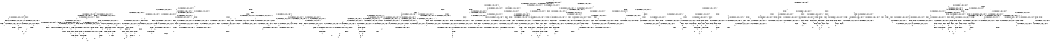 digraph BCG {
size = "7, 10.5";
center = TRUE;
node [shape = circle];
0 [peripheries = 2];
0 -> 1 [label = "EX !0 !ATOMIC_EXCH_BRANCH (1, +1, TRUE, +0, 2, TRUE) !{0}"];
0 -> 2 [label = "EX !2 !ATOMIC_EXCH_BRANCH (1, +0, FALSE, +0, 1, TRUE) !{0}"];
0 -> 3 [label = "EX !1 !ATOMIC_EXCH_BRANCH (2, +1, TRUE, +0, 2, TRUE) !{0}"];
0 -> 4 [label = "EX !0 !ATOMIC_EXCH_BRANCH (1, +1, TRUE, +0, 2, TRUE) !{0}"];
1 -> 5 [label = "EX !2 !ATOMIC_EXCH_BRANCH (1, +0, FALSE, +0, 1, FALSE) !{0}"];
1 -> 6 [label = "EX !1 !ATOMIC_EXCH_BRANCH (2, +1, TRUE, +0, 2, TRUE) !{0}"];
1 -> 7 [label = "TERMINATE !0"];
2 -> 2 [label = "EX !2 !ATOMIC_EXCH_BRANCH (1, +0, FALSE, +0, 1, TRUE) !{0, 2}"];
2 -> 8 [label = "EX !0 !ATOMIC_EXCH_BRANCH (1, +1, TRUE, +0, 2, TRUE) !{0, 2}"];
2 -> 9 [label = "EX !1 !ATOMIC_EXCH_BRANCH (2, +1, TRUE, +0, 2, TRUE) !{0, 2}"];
2 -> 10 [label = "EX !0 !ATOMIC_EXCH_BRANCH (1, +1, TRUE, +0, 2, TRUE) !{0, 2}"];
3 -> 11 [label = "EX !0 !ATOMIC_EXCH_BRANCH (1, +1, TRUE, +0, 2, TRUE) !{0, 1}"];
3 -> 12 [label = "EX !2 !ATOMIC_EXCH_BRANCH (1, +0, FALSE, +0, 1, TRUE) !{0, 1}"];
3 -> 13 [label = "TERMINATE !1"];
3 -> 14 [label = "EX !0 !ATOMIC_EXCH_BRANCH (1, +1, TRUE, +0, 2, TRUE) !{0, 1}"];
4 -> 15 [label = "EX !2 !ATOMIC_EXCH_BRANCH (1, +0, FALSE, +0, 1, FALSE) !{0}"];
4 -> 16 [label = "EX !1 !ATOMIC_EXCH_BRANCH (2, +1, TRUE, +0, 2, TRUE) !{0}"];
4 -> 17 [label = "TERMINATE !0"];
5 -> 18 [label = "EX !2 !ATOMIC_EXCH_BRANCH (2, +0, FALSE, +0, 2, TRUE) !{0, 2}"];
5 -> 19 [label = "EX !1 !ATOMIC_EXCH_BRANCH (2, +1, TRUE, +0, 2, TRUE) !{0, 2}"];
5 -> 20 [label = "TERMINATE !0"];
6 -> 21 [label = "EX !2 !ATOMIC_EXCH_BRANCH (1, +0, FALSE, +0, 1, FALSE) !{0, 1}"];
6 -> 22 [label = "TERMINATE !0"];
6 -> 23 [label = "TERMINATE !1"];
7 -> 24 [label = "EX !1 !ATOMIC_EXCH_BRANCH (2, +1, TRUE, +0, 2, TRUE) !{1}"];
7 -> 25 [label = "EX !2 !ATOMIC_EXCH_BRANCH (1, +0, FALSE, +0, 1, FALSE) !{1}"];
7 -> 26 [label = "EX !1 !ATOMIC_EXCH_BRANCH (2, +1, TRUE, +0, 2, TRUE) !{1}"];
8 -> 5 [label = "EX !2 !ATOMIC_EXCH_BRANCH (1, +0, FALSE, +0, 1, FALSE) !{0, 2}"];
8 -> 27 [label = "EX !1 !ATOMIC_EXCH_BRANCH (2, +1, TRUE, +0, 2, TRUE) !{0, 2}"];
8 -> 28 [label = "TERMINATE !0"];
9 -> 12 [label = "EX !2 !ATOMIC_EXCH_BRANCH (1, +0, FALSE, +0, 1, TRUE) !{0, 1, 2}"];
9 -> 29 [label = "EX !0 !ATOMIC_EXCH_BRANCH (1, +1, TRUE, +0, 2, TRUE) !{0, 1, 2}"];
9 -> 30 [label = "TERMINATE !1"];
9 -> 31 [label = "EX !0 !ATOMIC_EXCH_BRANCH (1, +1, TRUE, +0, 2, TRUE) !{0, 1, 2}"];
10 -> 32 [label = "EX !2 !ATOMIC_EXCH_BRANCH (1, +0, FALSE, +0, 1, FALSE) !{0, 2}"];
10 -> 33 [label = "EX !2 !ATOMIC_EXCH_BRANCH (1, +0, FALSE, +0, 1, FALSE) !{0, 2}"];
10 -> 34 [label = "EX !1 !ATOMIC_EXCH_BRANCH (2, +1, TRUE, +0, 2, TRUE) !{0, 2}"];
10 -> 35 [label = "TERMINATE !0"];
11 -> 21 [label = "EX !2 !ATOMIC_EXCH_BRANCH (1, +0, FALSE, +0, 1, FALSE) !{0, 1}"];
11 -> 22 [label = "TERMINATE !0"];
11 -> 23 [label = "TERMINATE !1"];
12 -> 12 [label = "EX !2 !ATOMIC_EXCH_BRANCH (1, +0, FALSE, +0, 1, TRUE) !{0, 1, 2}"];
12 -> 29 [label = "EX !0 !ATOMIC_EXCH_BRANCH (1, +1, TRUE, +0, 2, TRUE) !{0, 1, 2}"];
12 -> 30 [label = "TERMINATE !1"];
12 -> 31 [label = "EX !0 !ATOMIC_EXCH_BRANCH (1, +1, TRUE, +0, 2, TRUE) !{0, 1, 2}"];
13 -> 36 [label = "EX !0 !ATOMIC_EXCH_BRANCH (1, +1, TRUE, +0, 2, TRUE) !{0}"];
13 -> 37 [label = "EX !2 !ATOMIC_EXCH_BRANCH (1, +0, FALSE, +0, 1, TRUE) !{0}"];
13 -> 38 [label = "EX !0 !ATOMIC_EXCH_BRANCH (1, +1, TRUE, +0, 2, TRUE) !{0}"];
14 -> 39 [label = "EX !2 !ATOMIC_EXCH_BRANCH (1, +0, FALSE, +0, 1, FALSE) !{0, 1}"];
14 -> 40 [label = "TERMINATE !0"];
14 -> 41 [label = "TERMINATE !1"];
15 -> 42 [label = "EX !2 !ATOMIC_EXCH_BRANCH (2, +0, FALSE, +0, 2, TRUE) !{0, 2}"];
15 -> 43 [label = "EX !1 !ATOMIC_EXCH_BRANCH (2, +1, TRUE, +0, 2, TRUE) !{0, 2}"];
15 -> 44 [label = "TERMINATE !0"];
16 -> 45 [label = "EX !2 !ATOMIC_EXCH_BRANCH (1, +0, FALSE, +0, 1, FALSE) !{0, 1}"];
16 -> 46 [label = "TERMINATE !0"];
16 -> 47 [label = "TERMINATE !1"];
17 -> 48 [label = "EX !1 !ATOMIC_EXCH_BRANCH (2, +1, TRUE, +0, 2, TRUE) !{1}"];
17 -> 49 [label = "EX !2 !ATOMIC_EXCH_BRANCH (1, +0, FALSE, +0, 1, FALSE) !{1}"];
18 -> 18 [label = "EX !2 !ATOMIC_EXCH_BRANCH (2, +0, FALSE, +0, 2, TRUE) !{0, 2}"];
18 -> 19 [label = "EX !1 !ATOMIC_EXCH_BRANCH (2, +1, TRUE, +0, 2, TRUE) !{0, 2}"];
18 -> 20 [label = "TERMINATE !0"];
19 -> 50 [label = "EX !2 !ATOMIC_EXCH_BRANCH (2, +0, FALSE, +0, 2, FALSE) !{0, 1, 2}"];
19 -> 51 [label = "TERMINATE !0"];
19 -> 52 [label = "TERMINATE !1"];
20 -> 53 [label = "EX !2 !ATOMIC_EXCH_BRANCH (2, +0, FALSE, +0, 2, TRUE) !{1, 2}"];
20 -> 54 [label = "EX !1 !ATOMIC_EXCH_BRANCH (2, +1, TRUE, +0, 2, TRUE) !{1, 2}"];
20 -> 55 [label = "EX !1 !ATOMIC_EXCH_BRANCH (2, +1, TRUE, +0, 2, TRUE) !{1, 2}"];
21 -> 50 [label = "EX !2 !ATOMIC_EXCH_BRANCH (2, +0, FALSE, +0, 2, FALSE) !{0, 1, 2}"];
21 -> 51 [label = "TERMINATE !0"];
21 -> 52 [label = "TERMINATE !1"];
22 -> 56 [label = "EX !2 !ATOMIC_EXCH_BRANCH (1, +0, FALSE, +0, 1, FALSE) !{1}"];
22 -> 57 [label = "TERMINATE !1"];
23 -> 58 [label = "EX !2 !ATOMIC_EXCH_BRANCH (1, +0, FALSE, +0, 1, FALSE) !{0}"];
23 -> 59 [label = "TERMINATE !0"];
24 -> 56 [label = "EX !2 !ATOMIC_EXCH_BRANCH (1, +0, FALSE, +0, 1, FALSE) !{1}"];
24 -> 57 [label = "TERMINATE !1"];
25 -> 53 [label = "EX !2 !ATOMIC_EXCH_BRANCH (2, +0, FALSE, +0, 2, TRUE) !{1, 2}"];
25 -> 54 [label = "EX !1 !ATOMIC_EXCH_BRANCH (2, +1, TRUE, +0, 2, TRUE) !{1, 2}"];
25 -> 55 [label = "EX !1 !ATOMIC_EXCH_BRANCH (2, +1, TRUE, +0, 2, TRUE) !{1, 2}"];
26 -> 60 [label = "EX !2 !ATOMIC_EXCH_BRANCH (1, +0, FALSE, +0, 1, FALSE) !{1}"];
26 -> 61 [label = "TERMINATE !1"];
27 -> 21 [label = "EX !2 !ATOMIC_EXCH_BRANCH (1, +0, FALSE, +0, 1, FALSE) !{0, 1, 2}"];
27 -> 62 [label = "TERMINATE !0"];
27 -> 63 [label = "TERMINATE !1"];
28 -> 25 [label = "EX !2 !ATOMIC_EXCH_BRANCH (1, +0, FALSE, +0, 1, FALSE) !{1, 2}"];
28 -> 64 [label = "EX !1 !ATOMIC_EXCH_BRANCH (2, +1, TRUE, +0, 2, TRUE) !{1, 2}"];
28 -> 65 [label = "EX !1 !ATOMIC_EXCH_BRANCH (2, +1, TRUE, +0, 2, TRUE) !{1, 2}"];
29 -> 21 [label = "EX !2 !ATOMIC_EXCH_BRANCH (1, +0, FALSE, +0, 1, FALSE) !{0, 1, 2}"];
29 -> 62 [label = "TERMINATE !0"];
29 -> 63 [label = "TERMINATE !1"];
30 -> 37 [label = "EX !2 !ATOMIC_EXCH_BRANCH (1, +0, FALSE, +0, 1, TRUE) !{0, 2}"];
30 -> 66 [label = "EX !0 !ATOMIC_EXCH_BRANCH (1, +1, TRUE, +0, 2, TRUE) !{0, 2}"];
30 -> 67 [label = "EX !0 !ATOMIC_EXCH_BRANCH (1, +1, TRUE, +0, 2, TRUE) !{0, 2}"];
31 -> 68 [label = "EX !2 !ATOMIC_EXCH_BRANCH (1, +0, FALSE, +0, 1, FALSE) !{0, 1, 2}"];
31 -> 69 [label = "TERMINATE !0"];
31 -> 70 [label = "TERMINATE !1"];
32 -> 71 [label = "EX !2 !ATOMIC_EXCH_BRANCH (2, +0, FALSE, +0, 2, TRUE) !{0, 2}"];
32 -> 72 [label = "EX !1 !ATOMIC_EXCH_BRANCH (2, +1, TRUE, +0, 2, TRUE) !{0, 2}"];
32 -> 73 [label = "TERMINATE !0"];
33 -> 71 [label = "EX !2 !ATOMIC_EXCH_BRANCH (2, +0, FALSE, +0, 2, TRUE) !{0, 2}"];
33 -> 74 [label = "EX !2 !ATOMIC_EXCH_BRANCH (2, +0, FALSE, +0, 2, TRUE) !{0, 2}"];
33 -> 75 [label = "EX !1 !ATOMIC_EXCH_BRANCH (2, +1, TRUE, +0, 2, TRUE) !{0, 2}"];
33 -> 76 [label = "TERMINATE !0"];
34 -> 77 [label = "EX !2 !ATOMIC_EXCH_BRANCH (1, +0, FALSE, +0, 1, FALSE) !{0, 1, 2}"];
34 -> 78 [label = "TERMINATE !0"];
34 -> 79 [label = "TERMINATE !1"];
35 -> 80 [label = "EX !2 !ATOMIC_EXCH_BRANCH (1, +0, FALSE, +0, 1, FALSE) !{1, 2}"];
35 -> 81 [label = "EX !1 !ATOMIC_EXCH_BRANCH (2, +1, TRUE, +0, 2, TRUE) !{1, 2}"];
36 -> 58 [label = "EX !2 !ATOMIC_EXCH_BRANCH (1, +0, FALSE, +0, 1, FALSE) !{0}"];
36 -> 59 [label = "TERMINATE !0"];
37 -> 37 [label = "EX !2 !ATOMIC_EXCH_BRANCH (1, +0, FALSE, +0, 1, TRUE) !{0, 2}"];
37 -> 66 [label = "EX !0 !ATOMIC_EXCH_BRANCH (1, +1, TRUE, +0, 2, TRUE) !{0, 2}"];
37 -> 67 [label = "EX !0 !ATOMIC_EXCH_BRANCH (1, +1, TRUE, +0, 2, TRUE) !{0, 2}"];
38 -> 82 [label = "EX !2 !ATOMIC_EXCH_BRANCH (1, +0, FALSE, +0, 1, FALSE) !{0}"];
38 -> 83 [label = "TERMINATE !0"];
39 -> 84 [label = "EX !2 !ATOMIC_EXCH_BRANCH (2, +0, FALSE, +0, 2, FALSE) !{0, 1, 2}"];
39 -> 85 [label = "TERMINATE !0"];
39 -> 86 [label = "TERMINATE !1"];
40 -> 87 [label = "EX !2 !ATOMIC_EXCH_BRANCH (1, +0, FALSE, +0, 1, FALSE) !{1}"];
40 -> 88 [label = "TERMINATE !1"];
41 -> 89 [label = "EX !2 !ATOMIC_EXCH_BRANCH (1, +0, FALSE, +0, 1, FALSE) !{0}"];
41 -> 90 [label = "TERMINATE !0"];
42 -> 42 [label = "EX !2 !ATOMIC_EXCH_BRANCH (2, +0, FALSE, +0, 2, TRUE) !{0, 2}"];
42 -> 43 [label = "EX !1 !ATOMIC_EXCH_BRANCH (2, +1, TRUE, +0, 2, TRUE) !{0, 2}"];
42 -> 44 [label = "TERMINATE !0"];
43 -> 91 [label = "EX !2 !ATOMIC_EXCH_BRANCH (2, +0, FALSE, +0, 2, FALSE) !{0, 1, 2}"];
43 -> 92 [label = "TERMINATE !0"];
43 -> 93 [label = "TERMINATE !1"];
44 -> 94 [label = "EX !2 !ATOMIC_EXCH_BRANCH (2, +0, FALSE, +0, 2, TRUE) !{1, 2}"];
44 -> 95 [label = "EX !1 !ATOMIC_EXCH_BRANCH (2, +1, TRUE, +0, 2, TRUE) !{1, 2}"];
45 -> 91 [label = "EX !2 !ATOMIC_EXCH_BRANCH (2, +0, FALSE, +0, 2, FALSE) !{0, 1, 2}"];
45 -> 92 [label = "TERMINATE !0"];
45 -> 93 [label = "TERMINATE !1"];
46 -> 96 [label = "EX !2 !ATOMIC_EXCH_BRANCH (1, +0, FALSE, +0, 1, FALSE) !{1}"];
46 -> 97 [label = "TERMINATE !1"];
47 -> 82 [label = "EX !2 !ATOMIC_EXCH_BRANCH (1, +0, FALSE, +0, 1, FALSE) !{0}"];
47 -> 83 [label = "TERMINATE !0"];
48 -> 96 [label = "EX !2 !ATOMIC_EXCH_BRANCH (1, +0, FALSE, +0, 1, FALSE) !{1}"];
48 -> 97 [label = "TERMINATE !1"];
49 -> 94 [label = "EX !2 !ATOMIC_EXCH_BRANCH (2, +0, FALSE, +0, 2, TRUE) !{1, 2}"];
49 -> 95 [label = "EX !1 !ATOMIC_EXCH_BRANCH (2, +1, TRUE, +0, 2, TRUE) !{1, 2}"];
50 -> 98 [label = "TERMINATE !0"];
50 -> 99 [label = "TERMINATE !2"];
50 -> 100 [label = "TERMINATE !1"];
51 -> 101 [label = "EX !2 !ATOMIC_EXCH_BRANCH (2, +0, FALSE, +0, 2, FALSE) !{1, 2}"];
51 -> 102 [label = "TERMINATE !1"];
52 -> 103 [label = "EX !2 !ATOMIC_EXCH_BRANCH (2, +0, FALSE, +0, 2, FALSE) !{0, 2}"];
52 -> 104 [label = "TERMINATE !0"];
53 -> 53 [label = "EX !2 !ATOMIC_EXCH_BRANCH (2, +0, FALSE, +0, 2, TRUE) !{1, 2}"];
53 -> 54 [label = "EX !1 !ATOMIC_EXCH_BRANCH (2, +1, TRUE, +0, 2, TRUE) !{1, 2}"];
53 -> 55 [label = "EX !1 !ATOMIC_EXCH_BRANCH (2, +1, TRUE, +0, 2, TRUE) !{1, 2}"];
54 -> 101 [label = "EX !2 !ATOMIC_EXCH_BRANCH (2, +0, FALSE, +0, 2, FALSE) !{1, 2}"];
54 -> 102 [label = "TERMINATE !1"];
55 -> 105 [label = "EX !2 !ATOMIC_EXCH_BRANCH (2, +0, FALSE, +0, 2, FALSE) !{1, 2}"];
55 -> 106 [label = "EX !2 !ATOMIC_EXCH_BRANCH (2, +0, FALSE, +0, 2, FALSE) !{1, 2}"];
55 -> 107 [label = "TERMINATE !1"];
56 -> 101 [label = "EX !2 !ATOMIC_EXCH_BRANCH (2, +0, FALSE, +0, 2, FALSE) !{1, 2}"];
56 -> 102 [label = "TERMINATE !1"];
57 -> 108 [label = "EX !2 !ATOMIC_EXCH_BRANCH (1, +0, FALSE, +0, 1, FALSE) !{2}"];
57 -> 109 [label = "EX !2 !ATOMIC_EXCH_BRANCH (1, +0, FALSE, +0, 1, FALSE) !{2}"];
58 -> 103 [label = "EX !2 !ATOMIC_EXCH_BRANCH (2, +0, FALSE, +0, 2, FALSE) !{0, 2}"];
58 -> 104 [label = "TERMINATE !0"];
59 -> 110 [label = "EX !2 !ATOMIC_EXCH_BRANCH (1, +0, FALSE, +0, 1, FALSE) !{1, 2}"];
60 -> 111 [label = "EX !2 !ATOMIC_EXCH_BRANCH (2, +0, FALSE, +0, 2, FALSE) !{1, 2}"];
60 -> 112 [label = "TERMINATE !1"];
61 -> 113 [label = "EX !2 !ATOMIC_EXCH_BRANCH (1, +0, FALSE, +0, 1, FALSE) !{2}"];
62 -> 56 [label = "EX !2 !ATOMIC_EXCH_BRANCH (1, +0, FALSE, +0, 1, FALSE) !{1, 2}"];
62 -> 114 [label = "TERMINATE !1"];
63 -> 58 [label = "EX !2 !ATOMIC_EXCH_BRANCH (1, +0, FALSE, +0, 1, FALSE) !{0, 2}"];
63 -> 115 [label = "TERMINATE !0"];
64 -> 56 [label = "EX !2 !ATOMIC_EXCH_BRANCH (1, +0, FALSE, +0, 1, FALSE) !{1, 2}"];
64 -> 114 [label = "TERMINATE !1"];
65 -> 116 [label = "EX !2 !ATOMIC_EXCH_BRANCH (1, +0, FALSE, +0, 1, FALSE) !{1, 2}"];
65 -> 117 [label = "EX !2 !ATOMIC_EXCH_BRANCH (1, +0, FALSE, +0, 1, FALSE) !{1, 2}"];
65 -> 118 [label = "TERMINATE !1"];
66 -> 58 [label = "EX !2 !ATOMIC_EXCH_BRANCH (1, +0, FALSE, +0, 1, FALSE) !{0, 2}"];
66 -> 115 [label = "TERMINATE !0"];
67 -> 119 [label = "EX !2 !ATOMIC_EXCH_BRANCH (1, +0, FALSE, +0, 1, FALSE) !{0, 2}"];
67 -> 120 [label = "EX !2 !ATOMIC_EXCH_BRANCH (1, +0, FALSE, +0, 1, FALSE) !{0, 2}"];
67 -> 121 [label = "TERMINATE !0"];
68 -> 122 [label = "EX !2 !ATOMIC_EXCH_BRANCH (2, +0, FALSE, +0, 2, FALSE) !{0, 1, 2}"];
68 -> 123 [label = "TERMINATE !0"];
68 -> 124 [label = "TERMINATE !1"];
69 -> 125 [label = "EX !2 !ATOMIC_EXCH_BRANCH (1, +0, FALSE, +0, 1, FALSE) !{1, 2}"];
69 -> 126 [label = "TERMINATE !1"];
70 -> 127 [label = "EX !2 !ATOMIC_EXCH_BRANCH (1, +0, FALSE, +0, 1, FALSE) !{0, 2}"];
70 -> 128 [label = "TERMINATE !0"];
71 -> 71 [label = "EX !2 !ATOMIC_EXCH_BRANCH (2, +0, FALSE, +0, 2, TRUE) !{0, 2}"];
71 -> 72 [label = "EX !1 !ATOMIC_EXCH_BRANCH (2, +1, TRUE, +0, 2, TRUE) !{0, 2}"];
71 -> 73 [label = "TERMINATE !0"];
72 -> 129 [label = "EX !2 !ATOMIC_EXCH_BRANCH (2, +0, FALSE, +0, 2, FALSE) !{0, 1, 2}"];
72 -> 130 [label = "TERMINATE !0"];
72 -> 131 [label = "TERMINATE !1"];
73 -> 132 [label = "EX !2 !ATOMIC_EXCH_BRANCH (2, +0, FALSE, +0, 2, TRUE) !{1, 2}"];
73 -> 133 [label = "EX !1 !ATOMIC_EXCH_BRANCH (2, +1, TRUE, +0, 2, TRUE) !{1, 2}"];
74 -> 71 [label = "EX !2 !ATOMIC_EXCH_BRANCH (2, +0, FALSE, +0, 2, TRUE) !{0, 2}"];
74 -> 74 [label = "EX !2 !ATOMIC_EXCH_BRANCH (2, +0, FALSE, +0, 2, TRUE) !{0, 2}"];
74 -> 75 [label = "EX !1 !ATOMIC_EXCH_BRANCH (2, +1, TRUE, +0, 2, TRUE) !{0, 2}"];
74 -> 76 [label = "TERMINATE !0"];
75 -> 134 [label = "EX !2 !ATOMIC_EXCH_BRANCH (2, +0, FALSE, +0, 2, FALSE) !{0, 1, 2}"];
75 -> 135 [label = "TERMINATE !0"];
75 -> 136 [label = "TERMINATE !1"];
76 -> 137 [label = "EX !2 !ATOMIC_EXCH_BRANCH (2, +0, FALSE, +0, 2, TRUE) !{1, 2}"];
76 -> 138 [label = "EX !1 !ATOMIC_EXCH_BRANCH (2, +1, TRUE, +0, 2, TRUE) !{1, 2}"];
77 -> 134 [label = "EX !2 !ATOMIC_EXCH_BRANCH (2, +0, FALSE, +0, 2, FALSE) !{0, 1, 2}"];
77 -> 135 [label = "TERMINATE !0"];
77 -> 136 [label = "TERMINATE !1"];
78 -> 139 [label = "EX !2 !ATOMIC_EXCH_BRANCH (1, +0, FALSE, +0, 1, FALSE) !{1, 2}"];
78 -> 140 [label = "TERMINATE !1"];
79 -> 119 [label = "EX !2 !ATOMIC_EXCH_BRANCH (1, +0, FALSE, +0, 1, FALSE) !{0, 2}"];
79 -> 120 [label = "EX !2 !ATOMIC_EXCH_BRANCH (1, +0, FALSE, +0, 1, FALSE) !{0, 2}"];
79 -> 121 [label = "TERMINATE !0"];
80 -> 137 [label = "EX !2 !ATOMIC_EXCH_BRANCH (2, +0, FALSE, +0, 2, TRUE) !{1, 2}"];
80 -> 138 [label = "EX !1 !ATOMIC_EXCH_BRANCH (2, +1, TRUE, +0, 2, TRUE) !{1, 2}"];
81 -> 139 [label = "EX !2 !ATOMIC_EXCH_BRANCH (1, +0, FALSE, +0, 1, FALSE) !{1, 2}"];
81 -> 140 [label = "TERMINATE !1"];
82 -> 141 [label = "EX !2 !ATOMIC_EXCH_BRANCH (2, +0, FALSE, +0, 2, FALSE) !{0, 2}"];
82 -> 142 [label = "TERMINATE !0"];
83 -> 143 [label = "EX !2 !ATOMIC_EXCH_BRANCH (1, +0, FALSE, +0, 1, FALSE) !{1, 2}"];
84 -> 144 [label = "TERMINATE !0"];
84 -> 145 [label = "TERMINATE !2"];
84 -> 146 [label = "TERMINATE !1"];
85 -> 147 [label = "EX !2 !ATOMIC_EXCH_BRANCH (2, +0, FALSE, +0, 2, FALSE) !{1, 2}"];
85 -> 148 [label = "TERMINATE !1"];
86 -> 149 [label = "EX !2 !ATOMIC_EXCH_BRANCH (2, +0, FALSE, +0, 2, FALSE) !{0, 2}"];
86 -> 150 [label = "TERMINATE !0"];
87 -> 147 [label = "EX !2 !ATOMIC_EXCH_BRANCH (2, +0, FALSE, +0, 2, FALSE) !{1, 2}"];
87 -> 148 [label = "TERMINATE !1"];
88 -> 151 [label = "EX !2 !ATOMIC_EXCH_BRANCH (1, +0, FALSE, +0, 1, FALSE) !{2}"];
89 -> 149 [label = "EX !2 !ATOMIC_EXCH_BRANCH (2, +0, FALSE, +0, 2, FALSE) !{0, 2}"];
89 -> 150 [label = "TERMINATE !0"];
90 -> 152 [label = "EX !2 !ATOMIC_EXCH_BRANCH (1, +0, FALSE, +0, 1, FALSE) !{1, 2}"];
91 -> 153 [label = "TERMINATE !0"];
91 -> 154 [label = "TERMINATE !2"];
91 -> 155 [label = "TERMINATE !1"];
92 -> 156 [label = "EX !2 !ATOMIC_EXCH_BRANCH (2, +0, FALSE, +0, 2, FALSE) !{1, 2}"];
92 -> 157 [label = "TERMINATE !1"];
93 -> 141 [label = "EX !2 !ATOMIC_EXCH_BRANCH (2, +0, FALSE, +0, 2, FALSE) !{0, 2}"];
93 -> 142 [label = "TERMINATE !0"];
94 -> 94 [label = "EX !2 !ATOMIC_EXCH_BRANCH (2, +0, FALSE, +0, 2, TRUE) !{1, 2}"];
94 -> 95 [label = "EX !1 !ATOMIC_EXCH_BRANCH (2, +1, TRUE, +0, 2, TRUE) !{1, 2}"];
95 -> 156 [label = "EX !2 !ATOMIC_EXCH_BRANCH (2, +0, FALSE, +0, 2, FALSE) !{1, 2}"];
95 -> 157 [label = "TERMINATE !1"];
96 -> 156 [label = "EX !2 !ATOMIC_EXCH_BRANCH (2, +0, FALSE, +0, 2, FALSE) !{1, 2}"];
96 -> 157 [label = "TERMINATE !1"];
97 -> 158 [label = "EX !2 !ATOMIC_EXCH_BRANCH (1, +0, FALSE, +0, 1, FALSE) !{2}"];
98 -> 159 [label = "TERMINATE !2"];
98 -> 160 [label = "TERMINATE !1"];
99 -> 161 [label = "TERMINATE !0"];
99 -> 162 [label = "TERMINATE !1"];
100 -> 163 [label = "TERMINATE !0"];
100 -> 164 [label = "TERMINATE !2"];
101 -> 159 [label = "TERMINATE !2"];
101 -> 160 [label = "TERMINATE !1"];
102 -> 165 [label = "EX !2 !ATOMIC_EXCH_BRANCH (2, +0, FALSE, +0, 2, FALSE) !{2}"];
102 -> 166 [label = "EX !2 !ATOMIC_EXCH_BRANCH (2, +0, FALSE, +0, 2, FALSE) !{2}"];
103 -> 163 [label = "TERMINATE !0"];
103 -> 164 [label = "TERMINATE !2"];
104 -> 167 [label = "EX !2 !ATOMIC_EXCH_BRANCH (2, +0, FALSE, +0, 2, FALSE) !{1, 2}"];
105 -> 168 [label = "TERMINATE !2"];
105 -> 169 [label = "TERMINATE !1"];
106 -> 170 [label = "TERMINATE !2"];
106 -> 171 [label = "TERMINATE !1"];
107 -> 172 [label = "EX !2 !ATOMIC_EXCH_BRANCH (2, +0, FALSE, +0, 2, FALSE) !{2}"];
108 -> 165 [label = "EX !2 !ATOMIC_EXCH_BRANCH (2, +0, FALSE, +0, 2, FALSE) !{2}"];
108 -> 166 [label = "EX !2 !ATOMIC_EXCH_BRANCH (2, +0, FALSE, +0, 2, FALSE) !{2}"];
109 -> 166 [label = "EX !2 !ATOMIC_EXCH_BRANCH (2, +0, FALSE, +0, 2, FALSE) !{2}"];
110 -> 167 [label = "EX !2 !ATOMIC_EXCH_BRANCH (2, +0, FALSE, +0, 2, FALSE) !{1, 2}"];
111 -> 173 [label = "TERMINATE !2"];
111 -> 174 [label = "TERMINATE !1"];
112 -> 175 [label = "EX !2 !ATOMIC_EXCH_BRANCH (2, +0, FALSE, +0, 2, FALSE) !{2}"];
113 -> 175 [label = "EX !2 !ATOMIC_EXCH_BRANCH (2, +0, FALSE, +0, 2, FALSE) !{2}"];
114 -> 108 [label = "EX !2 !ATOMIC_EXCH_BRANCH (1, +0, FALSE, +0, 1, FALSE) !{2}"];
114 -> 109 [label = "EX !2 !ATOMIC_EXCH_BRANCH (1, +0, FALSE, +0, 1, FALSE) !{2}"];
115 -> 110 [label = "EX !2 !ATOMIC_EXCH_BRANCH (1, +0, FALSE, +0, 1, FALSE) !{1, 2}"];
116 -> 105 [label = "EX !2 !ATOMIC_EXCH_BRANCH (2, +0, FALSE, +0, 2, FALSE) !{1, 2}"];
116 -> 176 [label = "TERMINATE !1"];
117 -> 105 [label = "EX !2 !ATOMIC_EXCH_BRANCH (2, +0, FALSE, +0, 2, FALSE) !{1, 2}"];
117 -> 106 [label = "EX !2 !ATOMIC_EXCH_BRANCH (2, +0, FALSE, +0, 2, FALSE) !{1, 2}"];
117 -> 107 [label = "TERMINATE !1"];
118 -> 177 [label = "EX !2 !ATOMIC_EXCH_BRANCH (1, +0, FALSE, +0, 1, FALSE) !{2}"];
119 -> 178 [label = "EX !2 !ATOMIC_EXCH_BRANCH (2, +0, FALSE, +0, 2, FALSE) !{0, 2}"];
119 -> 179 [label = "TERMINATE !0"];
120 -> 178 [label = "EX !2 !ATOMIC_EXCH_BRANCH (2, +0, FALSE, +0, 2, FALSE) !{0, 2}"];
120 -> 180 [label = "EX !2 !ATOMIC_EXCH_BRANCH (2, +0, FALSE, +0, 2, FALSE) !{0, 2}"];
120 -> 181 [label = "TERMINATE !0"];
121 -> 182 [label = "EX !2 !ATOMIC_EXCH_BRANCH (1, +0, FALSE, +0, 1, FALSE) !{1, 2}"];
122 -> 183 [label = "TERMINATE !0"];
122 -> 184 [label = "TERMINATE !2"];
122 -> 185 [label = "TERMINATE !1"];
123 -> 186 [label = "EX !2 !ATOMIC_EXCH_BRANCH (2, +0, FALSE, +0, 2, FALSE) !{1, 2}"];
123 -> 187 [label = "TERMINATE !1"];
124 -> 188 [label = "EX !2 !ATOMIC_EXCH_BRANCH (2, +0, FALSE, +0, 2, FALSE) !{0, 2}"];
124 -> 189 [label = "TERMINATE !0"];
125 -> 186 [label = "EX !2 !ATOMIC_EXCH_BRANCH (2, +0, FALSE, +0, 2, FALSE) !{1, 2}"];
125 -> 187 [label = "TERMINATE !1"];
126 -> 190 [label = "EX !2 !ATOMIC_EXCH_BRANCH (1, +0, FALSE, +0, 1, FALSE) !{2}"];
127 -> 188 [label = "EX !2 !ATOMIC_EXCH_BRANCH (2, +0, FALSE, +0, 2, FALSE) !{0, 2}"];
127 -> 189 [label = "TERMINATE !0"];
128 -> 191 [label = "EX !2 !ATOMIC_EXCH_BRANCH (1, +0, FALSE, +0, 1, FALSE) !{1, 2}"];
129 -> 192 [label = "TERMINATE !0"];
129 -> 193 [label = "TERMINATE !2"];
129 -> 194 [label = "TERMINATE !1"];
130 -> 195 [label = "EX !2 !ATOMIC_EXCH_BRANCH (2, +0, FALSE, +0, 2, FALSE) !{1, 2}"];
130 -> 196 [label = "TERMINATE !1"];
131 -> 178 [label = "EX !2 !ATOMIC_EXCH_BRANCH (2, +0, FALSE, +0, 2, FALSE) !{0, 2}"];
131 -> 179 [label = "TERMINATE !0"];
132 -> 132 [label = "EX !2 !ATOMIC_EXCH_BRANCH (2, +0, FALSE, +0, 2, TRUE) !{1, 2}"];
132 -> 133 [label = "EX !1 !ATOMIC_EXCH_BRANCH (2, +1, TRUE, +0, 2, TRUE) !{1, 2}"];
133 -> 195 [label = "EX !2 !ATOMIC_EXCH_BRANCH (2, +0, FALSE, +0, 2, FALSE) !{1, 2}"];
133 -> 196 [label = "TERMINATE !1"];
134 -> 197 [label = "TERMINATE !0"];
134 -> 198 [label = "TERMINATE !2"];
134 -> 199 [label = "TERMINATE !1"];
135 -> 200 [label = "EX !2 !ATOMIC_EXCH_BRANCH (2, +0, FALSE, +0, 2, FALSE) !{1, 2}"];
135 -> 201 [label = "TERMINATE !1"];
136 -> 178 [label = "EX !2 !ATOMIC_EXCH_BRANCH (2, +0, FALSE, +0, 2, FALSE) !{0, 2}"];
136 -> 180 [label = "EX !2 !ATOMIC_EXCH_BRANCH (2, +0, FALSE, +0, 2, FALSE) !{0, 2}"];
136 -> 181 [label = "TERMINATE !0"];
137 -> 137 [label = "EX !2 !ATOMIC_EXCH_BRANCH (2, +0, FALSE, +0, 2, TRUE) !{1, 2}"];
137 -> 138 [label = "EX !1 !ATOMIC_EXCH_BRANCH (2, +1, TRUE, +0, 2, TRUE) !{1, 2}"];
138 -> 200 [label = "EX !2 !ATOMIC_EXCH_BRANCH (2, +0, FALSE, +0, 2, FALSE) !{1, 2}"];
138 -> 201 [label = "TERMINATE !1"];
139 -> 200 [label = "EX !2 !ATOMIC_EXCH_BRANCH (2, +0, FALSE, +0, 2, FALSE) !{1, 2}"];
139 -> 201 [label = "TERMINATE !1"];
140 -> 202 [label = "EX !2 !ATOMIC_EXCH_BRANCH (1, +0, FALSE, +0, 1, FALSE) !{2}"];
141 -> 203 [label = "TERMINATE !0"];
141 -> 204 [label = "TERMINATE !2"];
142 -> 205 [label = "EX !2 !ATOMIC_EXCH_BRANCH (2, +0, FALSE, +0, 2, FALSE) !{1, 2}"];
143 -> 205 [label = "EX !2 !ATOMIC_EXCH_BRANCH (2, +0, FALSE, +0, 2, FALSE) !{1, 2}"];
144 -> 206 [label = "TERMINATE !2"];
144 -> 207 [label = "TERMINATE !1"];
145 -> 208 [label = "TERMINATE !0"];
145 -> 209 [label = "TERMINATE !1"];
146 -> 210 [label = "TERMINATE !0"];
146 -> 211 [label = "TERMINATE !2"];
147 -> 206 [label = "TERMINATE !2"];
147 -> 207 [label = "TERMINATE !1"];
148 -> 212 [label = "EX !2 !ATOMIC_EXCH_BRANCH (2, +0, FALSE, +0, 2, FALSE) !{2}"];
149 -> 210 [label = "TERMINATE !0"];
149 -> 211 [label = "TERMINATE !2"];
150 -> 213 [label = "EX !2 !ATOMIC_EXCH_BRANCH (2, +0, FALSE, +0, 2, FALSE) !{1, 2}"];
151 -> 212 [label = "EX !2 !ATOMIC_EXCH_BRANCH (2, +0, FALSE, +0, 2, FALSE) !{2}"];
152 -> 213 [label = "EX !2 !ATOMIC_EXCH_BRANCH (2, +0, FALSE, +0, 2, FALSE) !{1, 2}"];
153 -> 214 [label = "TERMINATE !2"];
153 -> 215 [label = "TERMINATE !1"];
154 -> 216 [label = "TERMINATE !0"];
154 -> 217 [label = "TERMINATE !1"];
155 -> 203 [label = "TERMINATE !0"];
155 -> 204 [label = "TERMINATE !2"];
156 -> 214 [label = "TERMINATE !2"];
156 -> 215 [label = "TERMINATE !1"];
157 -> 218 [label = "EX !2 !ATOMIC_EXCH_BRANCH (2, +0, FALSE, +0, 2, FALSE) !{2}"];
158 -> 218 [label = "EX !2 !ATOMIC_EXCH_BRANCH (2, +0, FALSE, +0, 2, FALSE) !{2}"];
159 -> 219 [label = "TERMINATE !1"];
160 -> 220 [label = "TERMINATE !2"];
161 -> 219 [label = "TERMINATE !1"];
162 -> 221 [label = "TERMINATE !0"];
163 -> 222 [label = "TERMINATE !2"];
164 -> 221 [label = "TERMINATE !0"];
165 -> 220 [label = "TERMINATE !2"];
166 -> 223 [label = "TERMINATE !2"];
167 -> 222 [label = "TERMINATE !2"];
168 -> 224 [label = "TERMINATE !1"];
169 -> 225 [label = "TERMINATE !2"];
170 -> 226 [label = "TERMINATE !1"];
171 -> 227 [label = "TERMINATE !2"];
172 -> 227 [label = "TERMINATE !2"];
173 -> 228 [label = "TERMINATE !1"];
174 -> 229 [label = "TERMINATE !2"];
175 -> 229 [label = "TERMINATE !2"];
176 -> 230 [label = "EX !2 !ATOMIC_EXCH_BRANCH (2, +0, FALSE, +0, 2, FALSE) !{2}"];
177 -> 172 [label = "EX !2 !ATOMIC_EXCH_BRANCH (2, +0, FALSE, +0, 2, FALSE) !{2}"];
178 -> 231 [label = "TERMINATE !0"];
178 -> 232 [label = "TERMINATE !2"];
179 -> 233 [label = "EX !2 !ATOMIC_EXCH_BRANCH (2, +0, FALSE, +0, 2, FALSE) !{1, 2}"];
180 -> 234 [label = "TERMINATE !0"];
180 -> 235 [label = "TERMINATE !2"];
181 -> 236 [label = "EX !2 !ATOMIC_EXCH_BRANCH (2, +0, FALSE, +0, 2, FALSE) !{1, 2}"];
182 -> 236 [label = "EX !2 !ATOMIC_EXCH_BRANCH (2, +0, FALSE, +0, 2, FALSE) !{1, 2}"];
183 -> 237 [label = "TERMINATE !2"];
183 -> 238 [label = "TERMINATE !1"];
184 -> 239 [label = "TERMINATE !0"];
184 -> 240 [label = "TERMINATE !1"];
185 -> 241 [label = "TERMINATE !0"];
185 -> 242 [label = "TERMINATE !2"];
186 -> 237 [label = "TERMINATE !2"];
186 -> 238 [label = "TERMINATE !1"];
187 -> 243 [label = "EX !2 !ATOMIC_EXCH_BRANCH (2, +0, FALSE, +0, 2, FALSE) !{2}"];
188 -> 241 [label = "TERMINATE !0"];
188 -> 242 [label = "TERMINATE !2"];
189 -> 244 [label = "EX !2 !ATOMIC_EXCH_BRANCH (2, +0, FALSE, +0, 2, FALSE) !{1, 2}"];
190 -> 243 [label = "EX !2 !ATOMIC_EXCH_BRANCH (2, +0, FALSE, +0, 2, FALSE) !{2}"];
191 -> 244 [label = "EX !2 !ATOMIC_EXCH_BRANCH (2, +0, FALSE, +0, 2, FALSE) !{1, 2}"];
192 -> 245 [label = "TERMINATE !2"];
192 -> 246 [label = "TERMINATE !1"];
193 -> 247 [label = "TERMINATE !0"];
193 -> 248 [label = "TERMINATE !1"];
194 -> 231 [label = "TERMINATE !0"];
194 -> 232 [label = "TERMINATE !2"];
195 -> 245 [label = "TERMINATE !2"];
195 -> 246 [label = "TERMINATE !1"];
196 -> 249 [label = "EX !2 !ATOMIC_EXCH_BRANCH (2, +0, FALSE, +0, 2, FALSE) !{2}"];
197 -> 250 [label = "TERMINATE !2"];
197 -> 251 [label = "TERMINATE !1"];
198 -> 252 [label = "TERMINATE !0"];
198 -> 253 [label = "TERMINATE !1"];
199 -> 234 [label = "TERMINATE !0"];
199 -> 235 [label = "TERMINATE !2"];
200 -> 250 [label = "TERMINATE !2"];
200 -> 251 [label = "TERMINATE !1"];
201 -> 254 [label = "EX !2 !ATOMIC_EXCH_BRANCH (2, +0, FALSE, +0, 2, FALSE) !{2}"];
202 -> 254 [label = "EX !2 !ATOMIC_EXCH_BRANCH (2, +0, FALSE, +0, 2, FALSE) !{2}"];
203 -> 255 [label = "TERMINATE !2"];
204 -> 256 [label = "TERMINATE !0"];
205 -> 255 [label = "TERMINATE !2"];
206 -> 257 [label = "TERMINATE !1"];
207 -> 258 [label = "TERMINATE !2"];
208 -> 257 [label = "TERMINATE !1"];
209 -> 259 [label = "TERMINATE !0"];
210 -> 260 [label = "TERMINATE !2"];
211 -> 259 [label = "TERMINATE !0"];
212 -> 258 [label = "TERMINATE !2"];
213 -> 260 [label = "TERMINATE !2"];
214 -> 261 [label = "TERMINATE !1"];
215 -> 262 [label = "TERMINATE !2"];
216 -> 261 [label = "TERMINATE !1"];
217 -> 256 [label = "TERMINATE !0"];
218 -> 262 [label = "TERMINATE !2"];
219 -> 263 [label = "exit"];
220 -> 263 [label = "exit"];
221 -> 263 [label = "exit"];
222 -> 263 [label = "exit"];
223 -> 264 [label = "exit"];
224 -> 265 [label = "exit"];
225 -> 265 [label = "exit"];
226 -> 266 [label = "exit"];
227 -> 266 [label = "exit"];
228 -> 267 [label = "exit"];
229 -> 267 [label = "exit"];
230 -> 225 [label = "TERMINATE !2"];
231 -> 268 [label = "TERMINATE !2"];
232 -> 269 [label = "TERMINATE !0"];
233 -> 268 [label = "TERMINATE !2"];
234 -> 270 [label = "TERMINATE !2"];
235 -> 271 [label = "TERMINATE !0"];
236 -> 270 [label = "TERMINATE !2"];
237 -> 272 [label = "TERMINATE !1"];
238 -> 273 [label = "TERMINATE !2"];
239 -> 272 [label = "TERMINATE !1"];
240 -> 274 [label = "TERMINATE !0"];
241 -> 275 [label = "TERMINATE !2"];
242 -> 274 [label = "TERMINATE !0"];
243 -> 273 [label = "TERMINATE !2"];
244 -> 275 [label = "TERMINATE !2"];
245 -> 276 [label = "TERMINATE !1"];
246 -> 277 [label = "TERMINATE !2"];
247 -> 276 [label = "TERMINATE !1"];
248 -> 269 [label = "TERMINATE !0"];
249 -> 277 [label = "TERMINATE !2"];
250 -> 278 [label = "TERMINATE !1"];
251 -> 279 [label = "TERMINATE !2"];
252 -> 278 [label = "TERMINATE !1"];
253 -> 271 [label = "TERMINATE !0"];
254 -> 279 [label = "TERMINATE !2"];
255 -> 280 [label = "exit"];
256 -> 280 [label = "exit"];
257 -> 281 [label = "exit"];
258 -> 281 [label = "exit"];
259 -> 281 [label = "exit"];
260 -> 281 [label = "exit"];
261 -> 280 [label = "exit"];
262 -> 280 [label = "exit"];
268 -> 282 [label = "exit"];
269 -> 282 [label = "exit"];
270 -> 283 [label = "exit"];
271 -> 283 [label = "exit"];
272 -> 284 [label = "exit"];
273 -> 284 [label = "exit"];
274 -> 284 [label = "exit"];
275 -> 284 [label = "exit"];
276 -> 282 [label = "exit"];
277 -> 282 [label = "exit"];
278 -> 283 [label = "exit"];
279 -> 283 [label = "exit"];
}
